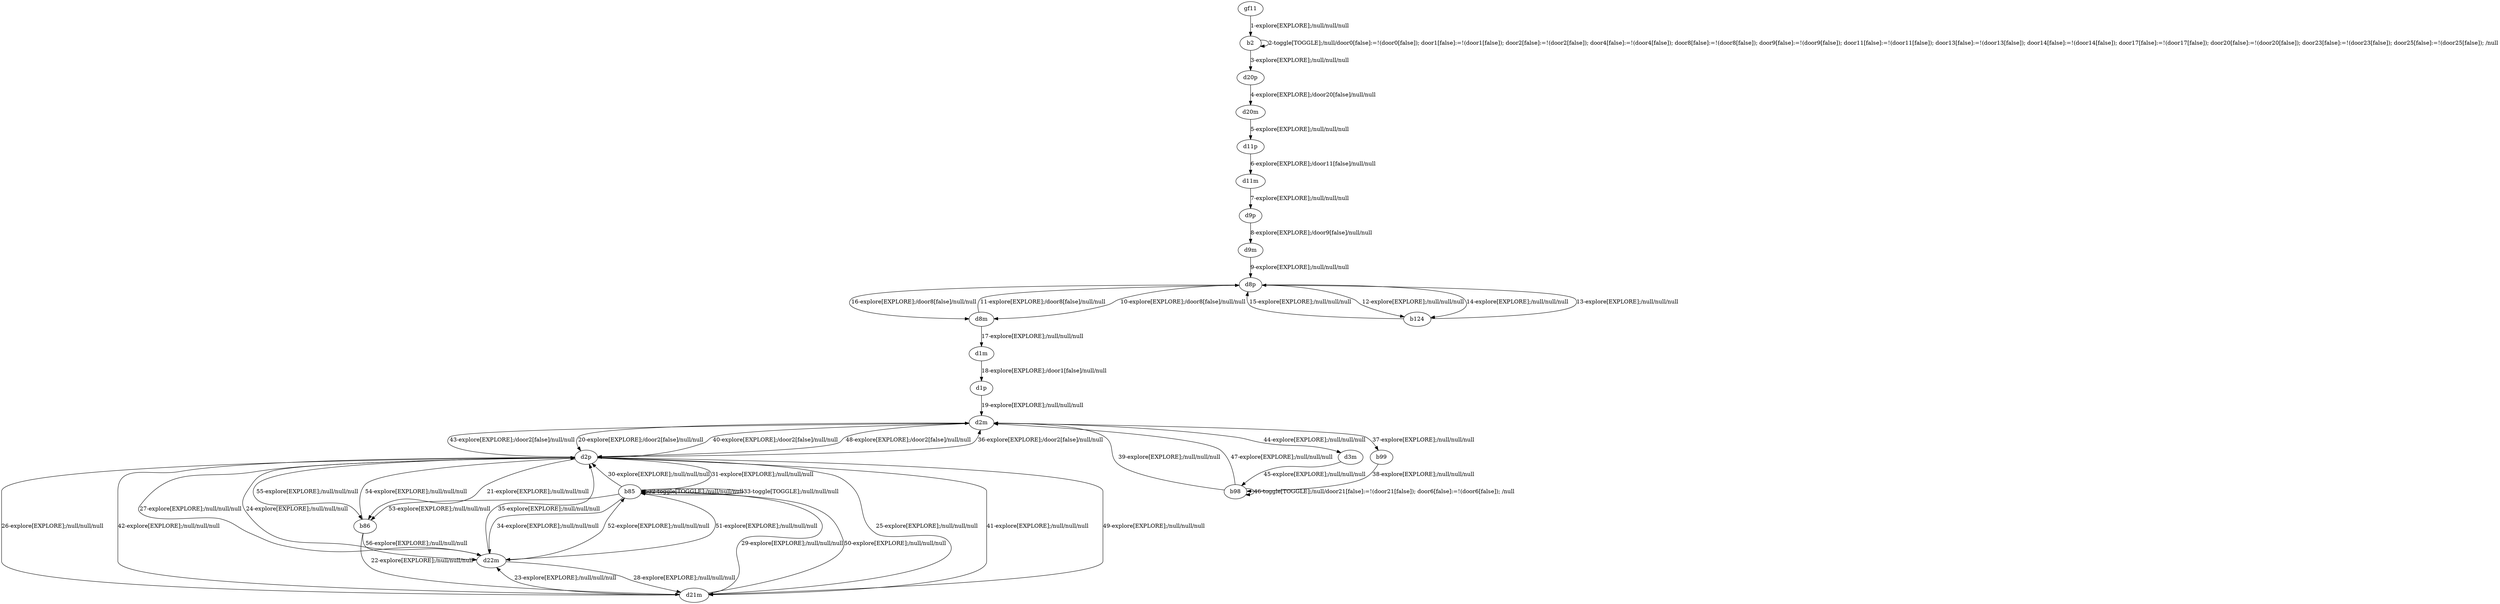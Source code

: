 # Total number of goals covered by this test: 20
# d21m --> b85
# d2m --> d2p
# b86 --> d2p
# d2p --> d22m
# d1p --> d2m
# d22m --> b85
# d22m --> d2p
# d2p --> b86
# b85 --> d22m
# d22m --> d21m
# b86 --> d21m
# d2p --> d2m
# b85 --> b85
# b85 --> d2p
# d21m --> d2p
# d2p --> d21m
# b86 --> d22m
# d21m --> d22m
# b85 --> b86
# d2p --> b85

digraph g {
"gf11" -> "b2" [label = "1-explore[EXPLORE];/null/null/null"];
"b2" -> "b2" [label = "2-toggle[TOGGLE];/null/door0[false]:=!(door0[false]); door1[false]:=!(door1[false]); door2[false]:=!(door2[false]); door4[false]:=!(door4[false]); door8[false]:=!(door8[false]); door9[false]:=!(door9[false]); door11[false]:=!(door11[false]); door13[false]:=!(door13[false]); door14[false]:=!(door14[false]); door17[false]:=!(door17[false]); door20[false]:=!(door20[false]); door23[false]:=!(door23[false]); door25[false]:=!(door25[false]); /null"];
"b2" -> "d20p" [label = "3-explore[EXPLORE];/null/null/null"];
"d20p" -> "d20m" [label = "4-explore[EXPLORE];/door20[false]/null/null"];
"d20m" -> "d11p" [label = "5-explore[EXPLORE];/null/null/null"];
"d11p" -> "d11m" [label = "6-explore[EXPLORE];/door11[false]/null/null"];
"d11m" -> "d9p" [label = "7-explore[EXPLORE];/null/null/null"];
"d9p" -> "d9m" [label = "8-explore[EXPLORE];/door9[false]/null/null"];
"d9m" -> "d8p" [label = "9-explore[EXPLORE];/null/null/null"];
"d8p" -> "d8m" [label = "10-explore[EXPLORE];/door8[false]/null/null"];
"d8m" -> "d8p" [label = "11-explore[EXPLORE];/door8[false]/null/null"];
"d8p" -> "b124" [label = "12-explore[EXPLORE];/null/null/null"];
"b124" -> "d8p" [label = "13-explore[EXPLORE];/null/null/null"];
"d8p" -> "b124" [label = "14-explore[EXPLORE];/null/null/null"];
"b124" -> "d8p" [label = "15-explore[EXPLORE];/null/null/null"];
"d8p" -> "d8m" [label = "16-explore[EXPLORE];/door8[false]/null/null"];
"d8m" -> "d1m" [label = "17-explore[EXPLORE];/null/null/null"];
"d1m" -> "d1p" [label = "18-explore[EXPLORE];/door1[false]/null/null"];
"d1p" -> "d2m" [label = "19-explore[EXPLORE];/null/null/null"];
"d2m" -> "d2p" [label = "20-explore[EXPLORE];/door2[false]/null/null"];
"d2p" -> "b86" [label = "21-explore[EXPLORE];/null/null/null"];
"b86" -> "d21m" [label = "22-explore[EXPLORE];/null/null/null"];
"d21m" -> "d22m" [label = "23-explore[EXPLORE];/null/null/null"];
"d22m" -> "d2p" [label = "24-explore[EXPLORE];/null/null/null"];
"d2p" -> "d21m" [label = "25-explore[EXPLORE];/null/null/null"];
"d21m" -> "d2p" [label = "26-explore[EXPLORE];/null/null/null"];
"d2p" -> "d22m" [label = "27-explore[EXPLORE];/null/null/null"];
"d22m" -> "d21m" [label = "28-explore[EXPLORE];/null/null/null"];
"d21m" -> "b85" [label = "29-explore[EXPLORE];/null/null/null"];
"b85" -> "d2p" [label = "30-explore[EXPLORE];/null/null/null"];
"d2p" -> "b85" [label = "31-explore[EXPLORE];/null/null/null"];
"b85" -> "b85" [label = "32-toggle[TOGGLE];/null/null/null"];
"b85" -> "b85" [label = "33-toggle[TOGGLE];/null/null/null"];
"b85" -> "d22m" [label = "34-explore[EXPLORE];/null/null/null"];
"d22m" -> "d2p" [label = "35-explore[EXPLORE];/null/null/null"];
"d2p" -> "d2m" [label = "36-explore[EXPLORE];/door2[false]/null/null"];
"d2m" -> "b99" [label = "37-explore[EXPLORE];/null/null/null"];
"b99" -> "b98" [label = "38-explore[EXPLORE];/null/null/null"];
"b98" -> "d2m" [label = "39-explore[EXPLORE];/null/null/null"];
"d2m" -> "d2p" [label = "40-explore[EXPLORE];/door2[false]/null/null"];
"d2p" -> "d21m" [label = "41-explore[EXPLORE];/null/null/null"];
"d21m" -> "d2p" [label = "42-explore[EXPLORE];/null/null/null"];
"d2p" -> "d2m" [label = "43-explore[EXPLORE];/door2[false]/null/null"];
"d2m" -> "d3m" [label = "44-explore[EXPLORE];/null/null/null"];
"d3m" -> "b98" [label = "45-explore[EXPLORE];/null/null/null"];
"b98" -> "b98" [label = "46-toggle[TOGGLE];/null/door21[false]:=!(door21[false]); door6[false]:=!(door6[false]); /null"];
"b98" -> "d2m" [label = "47-explore[EXPLORE];/null/null/null"];
"d2m" -> "d2p" [label = "48-explore[EXPLORE];/door2[false]/null/null"];
"d2p" -> "d21m" [label = "49-explore[EXPLORE];/null/null/null"];
"d21m" -> "b85" [label = "50-explore[EXPLORE];/null/null/null"];
"b85" -> "d22m" [label = "51-explore[EXPLORE];/null/null/null"];
"d22m" -> "b85" [label = "52-explore[EXPLORE];/null/null/null"];
"b85" -> "b86" [label = "53-explore[EXPLORE];/null/null/null"];
"b86" -> "d2p" [label = "54-explore[EXPLORE];/null/null/null"];
"d2p" -> "b86" [label = "55-explore[EXPLORE];/null/null/null"];
"b86" -> "d22m" [label = "56-explore[EXPLORE];/null/null/null"];
}